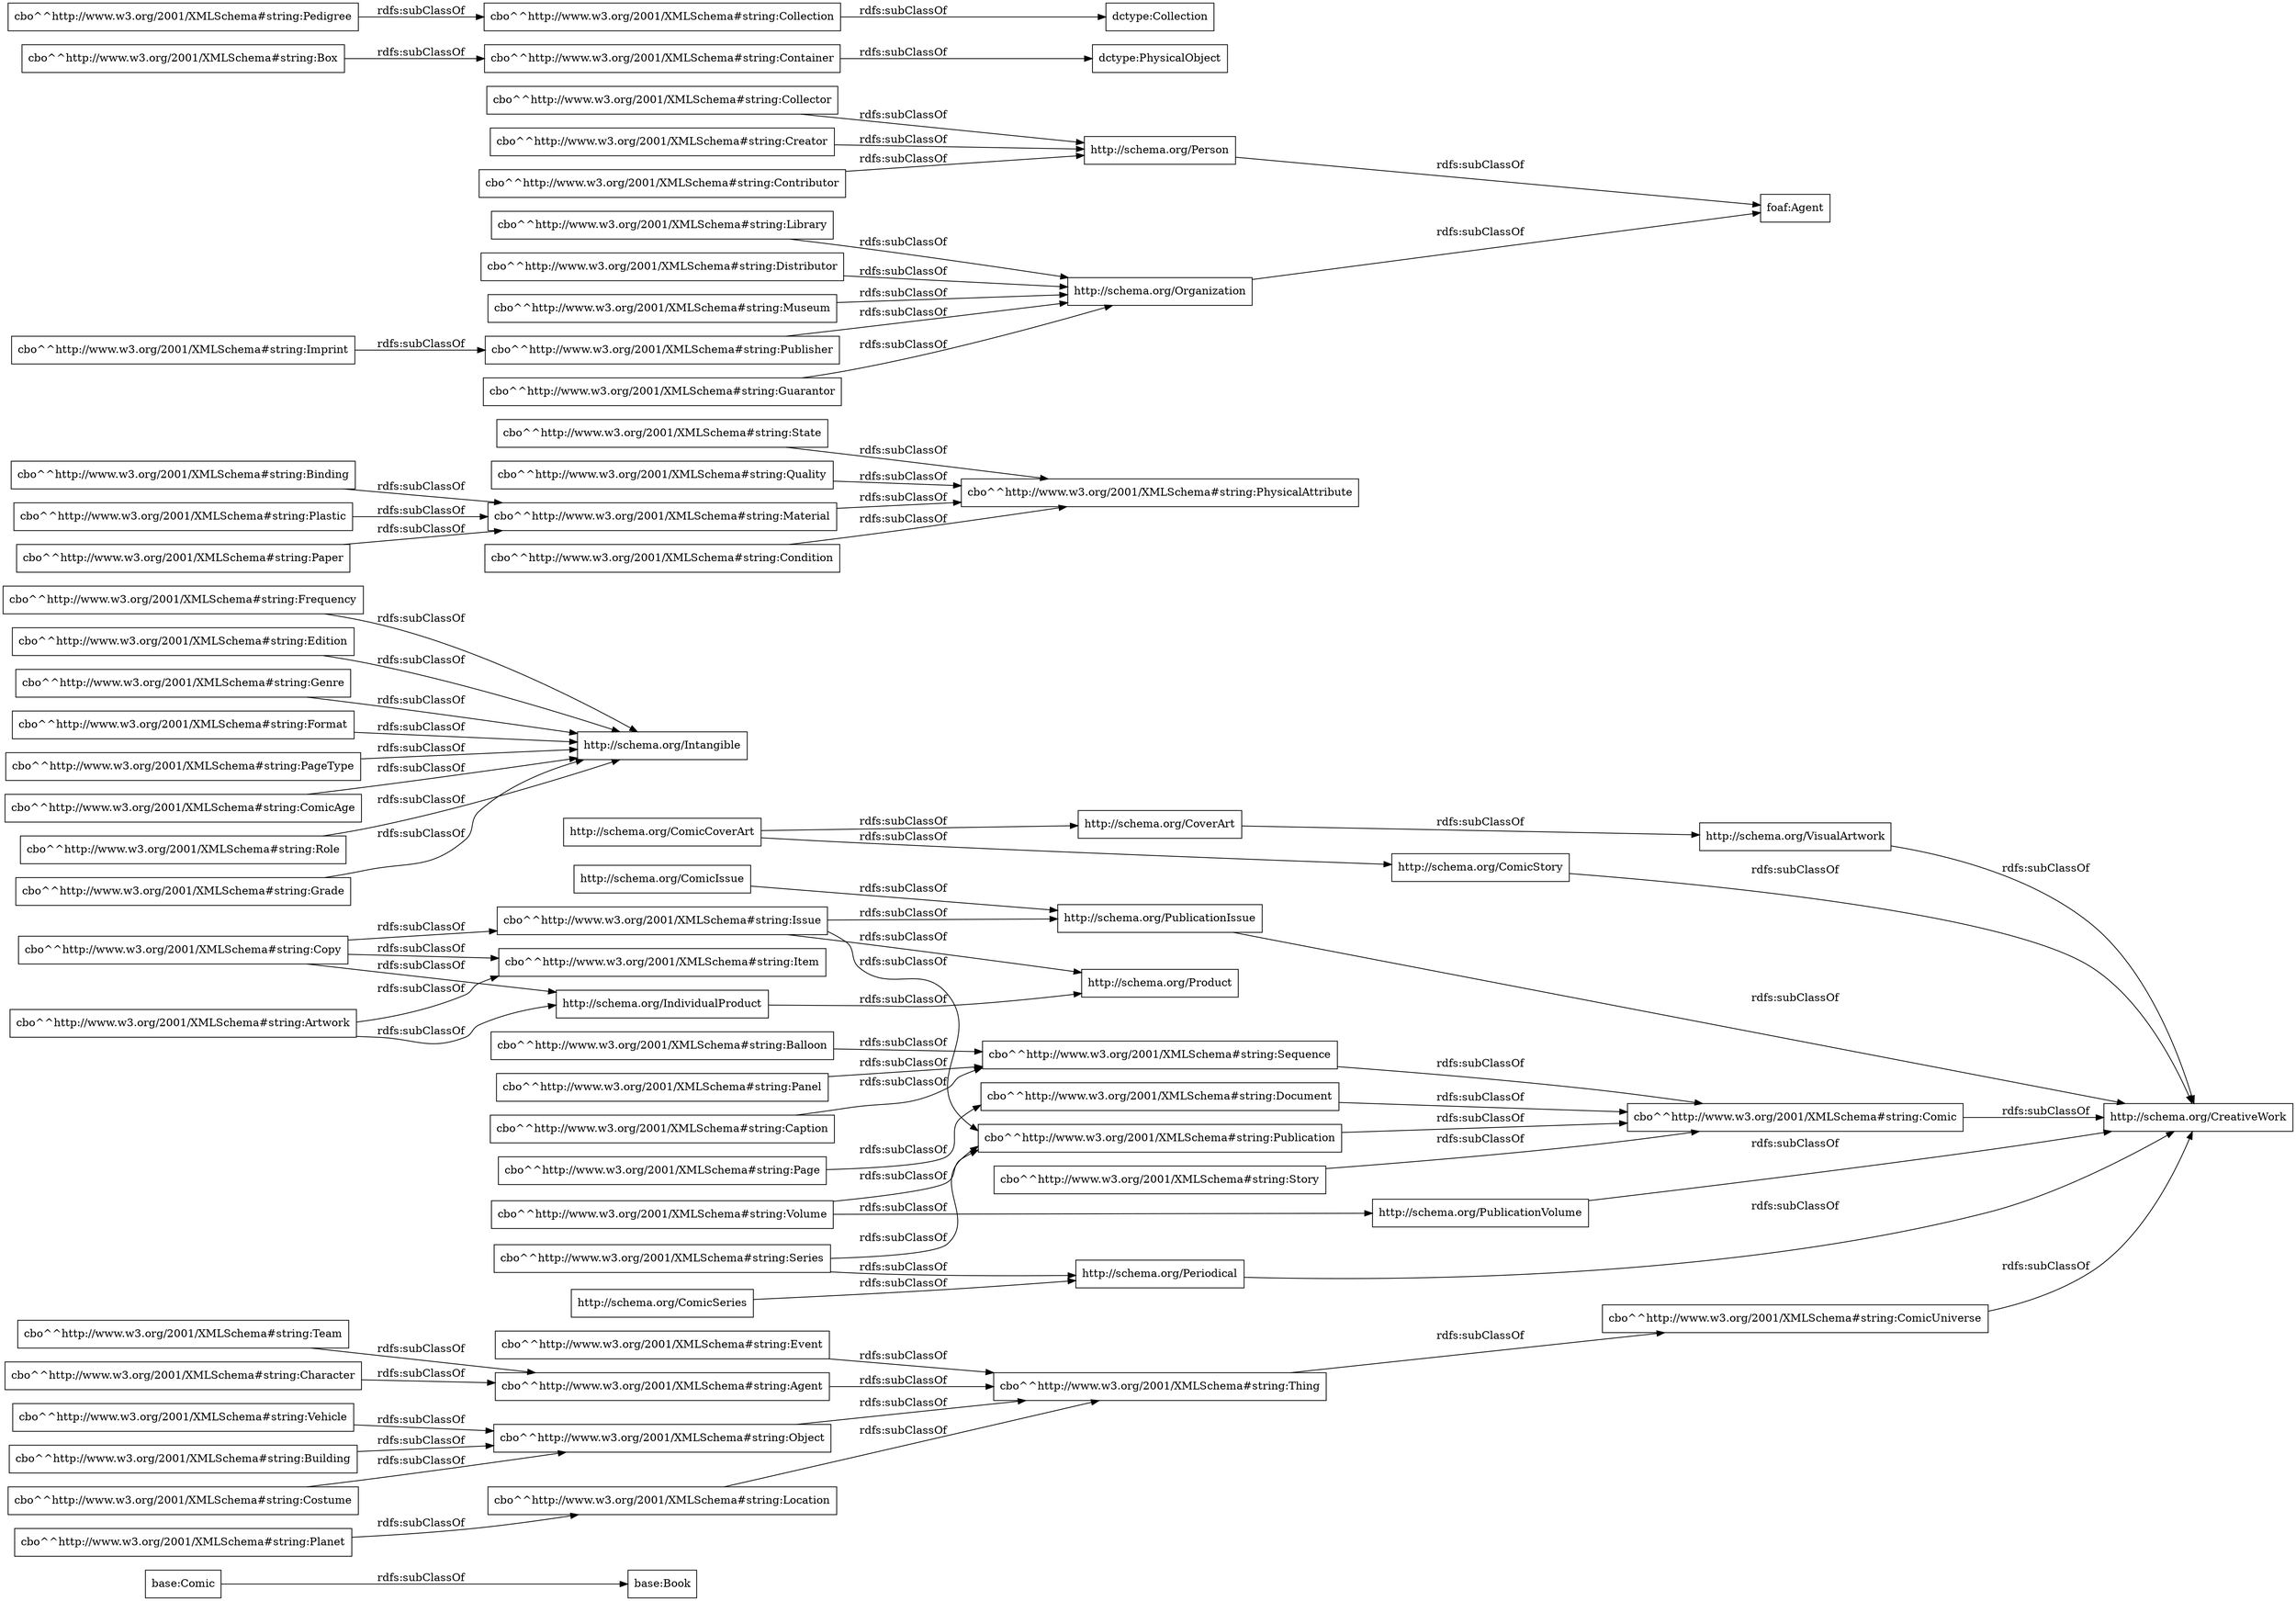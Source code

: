 digraph ar2dtool_diagram { 
rankdir=LR;
size="1000"
node [shape = rectangle, color="black"]; "base:Comic" "base:Book" "http://schema.org/ComicCoverArt" "http://schema.org/ComicIssue" "cbo^^http://www.w3.org/2001/XMLSchema#string:Team" "cbo^^http://www.w3.org/2001/XMLSchema#string:Frequency" "cbo^^http://www.w3.org/2001/XMLSchema#string:PhysicalAttribute" "cbo^^http://www.w3.org/2001/XMLSchema#string:Balloon" "cbo^^http://www.w3.org/2001/XMLSchema#string:Binding" "http://schema.org/IndividualProduct" "cbo^^http://www.w3.org/2001/XMLSchema#string:State" "http://schema.org/Intangible" "cbo^^http://www.w3.org/2001/XMLSchema#string:Edition" "cbo^^http://www.w3.org/2001/XMLSchema#string:Library" "cbo^^http://www.w3.org/2001/XMLSchema#string:Vehicle" "cbo^^http://www.w3.org/2001/XMLSchema#string:Character" "http://schema.org/CoverArt" "cbo^^http://www.w3.org/2001/XMLSchema#string:Event" "cbo^^http://www.w3.org/2001/XMLSchema#string:Agent" "dctype:PhysicalObject" "cbo^^http://www.w3.org/2001/XMLSchema#string:Issue" "http://schema.org/PublicationIssue" "cbo^^http://www.w3.org/2001/XMLSchema#string:Plastic" "http://schema.org/Product" "cbo^^http://www.w3.org/2001/XMLSchema#string:Imprint" "cbo^^http://www.w3.org/2001/XMLSchema#string:Genre" "cbo^^http://www.w3.org/2001/XMLSchema#string:Contributor" "cbo^^http://www.w3.org/2001/XMLSchema#string:Volume" "cbo^^http://www.w3.org/2001/XMLSchema#string:Series" "cbo^^http://www.w3.org/2001/XMLSchema#string:Format" "cbo^^http://www.w3.org/2001/XMLSchema#string:Copy" "cbo^^http://www.w3.org/2001/XMLSchema#string:Guarantor" "cbo^^http://www.w3.org/2001/XMLSchema#string:Comic" "cbo^^http://www.w3.org/2001/XMLSchema#string:Building" "http://schema.org/CreativeWork" "cbo^^http://www.w3.org/2001/XMLSchema#string:Distributor" "cbo^^http://www.w3.org/2001/XMLSchema#string:Quality" "dctype:Collection" "cbo^^http://www.w3.org/2001/XMLSchema#string:Collection" "cbo^^http://www.w3.org/2001/XMLSchema#string:Thing" "cbo^^http://www.w3.org/2001/XMLSchema#string:Collector" "cbo^^http://www.w3.org/2001/XMLSchema#string:Container" "cbo^^http://www.w3.org/2001/XMLSchema#string:Creator" "cbo^^http://www.w3.org/2001/XMLSchema#string:PageType" "cbo^^http://www.w3.org/2001/XMLSchema#string:Museum" "cbo^^http://www.w3.org/2001/XMLSchema#string:Page" "http://schema.org/Person" "http://schema.org/Periodical" "cbo^^http://www.w3.org/2001/XMLSchema#string:Paper" "cbo^^http://www.w3.org/2001/XMLSchema#string:ComicAge" "http://schema.org/VisualArtwork" "cbo^^http://www.w3.org/2001/XMLSchema#string:Publisher" "cbo^^http://www.w3.org/2001/XMLSchema#string:Box" "foaf:Agent" "cbo^^http://www.w3.org/2001/XMLSchema#string:Pedigree" "http://schema.org/Organization" "cbo^^http://www.w3.org/2001/XMLSchema#string:Publication" "cbo^^http://www.w3.org/2001/XMLSchema#string:Material" "cbo^^http://www.w3.org/2001/XMLSchema#string:Sequence" "http://schema.org/ComicStory" "http://schema.org/ComicSeries" "cbo^^http://www.w3.org/2001/XMLSchema#string:Artwork" "cbo^^http://www.w3.org/2001/XMLSchema#string:ComicUniverse" "cbo^^http://www.w3.org/2001/XMLSchema#string:Planet" "http://schema.org/PublicationVolume" "cbo^^http://www.w3.org/2001/XMLSchema#string:Panel" "cbo^^http://www.w3.org/2001/XMLSchema#string:Document" "cbo^^http://www.w3.org/2001/XMLSchema#string:Role" "cbo^^http://www.w3.org/2001/XMLSchema#string:Grade" "cbo^^http://www.w3.org/2001/XMLSchema#string:Object" "cbo^^http://www.w3.org/2001/XMLSchema#string:Caption" "cbo^^http://www.w3.org/2001/XMLSchema#string:Costume" "cbo^^http://www.w3.org/2001/XMLSchema#string:Location" "cbo^^http://www.w3.org/2001/XMLSchema#string:Item" "cbo^^http://www.w3.org/2001/XMLSchema#string:Story" "cbo^^http://www.w3.org/2001/XMLSchema#string:Condition" ; /*classes style*/
	"cbo^^http://www.w3.org/2001/XMLSchema#string:Vehicle" -> "cbo^^http://www.w3.org/2001/XMLSchema#string:Object" [ label = "rdfs:subClassOf" ];
	"http://schema.org/ComicStory" -> "http://schema.org/CreativeWork" [ label = "rdfs:subClassOf" ];
	"cbo^^http://www.w3.org/2001/XMLSchema#string:Location" -> "cbo^^http://www.w3.org/2001/XMLSchema#string:Thing" [ label = "rdfs:subClassOf" ];
	"http://schema.org/ComicIssue" -> "http://schema.org/PublicationIssue" [ label = "rdfs:subClassOf" ];
	"http://schema.org/Periodical" -> "http://schema.org/CreativeWork" [ label = "rdfs:subClassOf" ];
	"cbo^^http://www.w3.org/2001/XMLSchema#string:Collection" -> "dctype:Collection" [ label = "rdfs:subClassOf" ];
	"cbo^^http://www.w3.org/2001/XMLSchema#string:Frequency" -> "http://schema.org/Intangible" [ label = "rdfs:subClassOf" ];
	"cbo^^http://www.w3.org/2001/XMLSchema#string:Box" -> "cbo^^http://www.w3.org/2001/XMLSchema#string:Container" [ label = "rdfs:subClassOf" ];
	"cbo^^http://www.w3.org/2001/XMLSchema#string:Format" -> "http://schema.org/Intangible" [ label = "rdfs:subClassOf" ];
	"cbo^^http://www.w3.org/2001/XMLSchema#string:Team" -> "cbo^^http://www.w3.org/2001/XMLSchema#string:Agent" [ label = "rdfs:subClassOf" ];
	"cbo^^http://www.w3.org/2001/XMLSchema#string:Imprint" -> "cbo^^http://www.w3.org/2001/XMLSchema#string:Publisher" [ label = "rdfs:subClassOf" ];
	"cbo^^http://www.w3.org/2001/XMLSchema#string:Collector" -> "http://schema.org/Person" [ label = "rdfs:subClassOf" ];
	"cbo^^http://www.w3.org/2001/XMLSchema#string:Event" -> "cbo^^http://www.w3.org/2001/XMLSchema#string:Thing" [ label = "rdfs:subClassOf" ];
	"cbo^^http://www.w3.org/2001/XMLSchema#string:Material" -> "cbo^^http://www.w3.org/2001/XMLSchema#string:PhysicalAttribute" [ label = "rdfs:subClassOf" ];
	"http://schema.org/ComicSeries" -> "http://schema.org/Periodical" [ label = "rdfs:subClassOf" ];
	"cbo^^http://www.w3.org/2001/XMLSchema#string:Document" -> "cbo^^http://www.w3.org/2001/XMLSchema#string:Comic" [ label = "rdfs:subClassOf" ];
	"cbo^^http://www.w3.org/2001/XMLSchema#string:Planet" -> "cbo^^http://www.w3.org/2001/XMLSchema#string:Location" [ label = "rdfs:subClassOf" ];
	"cbo^^http://www.w3.org/2001/XMLSchema#string:Building" -> "cbo^^http://www.w3.org/2001/XMLSchema#string:Object" [ label = "rdfs:subClassOf" ];
	"cbo^^http://www.w3.org/2001/XMLSchema#string:Creator" -> "http://schema.org/Person" [ label = "rdfs:subClassOf" ];
	"cbo^^http://www.w3.org/2001/XMLSchema#string:Paper" -> "cbo^^http://www.w3.org/2001/XMLSchema#string:Material" [ label = "rdfs:subClassOf" ];
	"cbo^^http://www.w3.org/2001/XMLSchema#string:Series" -> "http://schema.org/Periodical" [ label = "rdfs:subClassOf" ];
	"cbo^^http://www.w3.org/2001/XMLSchema#string:Series" -> "cbo^^http://www.w3.org/2001/XMLSchema#string:Publication" [ label = "rdfs:subClassOf" ];
	"cbo^^http://www.w3.org/2001/XMLSchema#string:Pedigree" -> "cbo^^http://www.w3.org/2001/XMLSchema#string:Collection" [ label = "rdfs:subClassOf" ];
	"cbo^^http://www.w3.org/2001/XMLSchema#string:Publication" -> "cbo^^http://www.w3.org/2001/XMLSchema#string:Comic" [ label = "rdfs:subClassOf" ];
	"cbo^^http://www.w3.org/2001/XMLSchema#string:Page" -> "cbo^^http://www.w3.org/2001/XMLSchema#string:Document" [ label = "rdfs:subClassOf" ];
	"http://schema.org/PublicationIssue" -> "http://schema.org/CreativeWork" [ label = "rdfs:subClassOf" ];
	"cbo^^http://www.w3.org/2001/XMLSchema#string:Role" -> "http://schema.org/Intangible" [ label = "rdfs:subClassOf" ];
	"base:Comic" -> "base:Book" [ label = "rdfs:subClassOf" ];
	"cbo^^http://www.w3.org/2001/XMLSchema#string:Plastic" -> "cbo^^http://www.w3.org/2001/XMLSchema#string:Material" [ label = "rdfs:subClassOf" ];
	"cbo^^http://www.w3.org/2001/XMLSchema#string:Sequence" -> "cbo^^http://www.w3.org/2001/XMLSchema#string:Comic" [ label = "rdfs:subClassOf" ];
	"cbo^^http://www.w3.org/2001/XMLSchema#string:Story" -> "cbo^^http://www.w3.org/2001/XMLSchema#string:Comic" [ label = "rdfs:subClassOf" ];
	"cbo^^http://www.w3.org/2001/XMLSchema#string:Genre" -> "http://schema.org/Intangible" [ label = "rdfs:subClassOf" ];
	"cbo^^http://www.w3.org/2001/XMLSchema#string:Contributor" -> "http://schema.org/Person" [ label = "rdfs:subClassOf" ];
	"http://schema.org/ComicCoverArt" -> "http://schema.org/CoverArt" [ label = "rdfs:subClassOf" ];
	"http://schema.org/ComicCoverArt" -> "http://schema.org/ComicStory" [ label = "rdfs:subClassOf" ];
	"cbo^^http://www.w3.org/2001/XMLSchema#string:Copy" -> "http://schema.org/IndividualProduct" [ label = "rdfs:subClassOf" ];
	"cbo^^http://www.w3.org/2001/XMLSchema#string:Copy" -> "cbo^^http://www.w3.org/2001/XMLSchema#string:Item" [ label = "rdfs:subClassOf" ];
	"cbo^^http://www.w3.org/2001/XMLSchema#string:Copy" -> "cbo^^http://www.w3.org/2001/XMLSchema#string:Issue" [ label = "rdfs:subClassOf" ];
	"cbo^^http://www.w3.org/2001/XMLSchema#string:Caption" -> "cbo^^http://www.w3.org/2001/XMLSchema#string:Sequence" [ label = "rdfs:subClassOf" ];
	"cbo^^http://www.w3.org/2001/XMLSchema#string:Edition" -> "http://schema.org/Intangible" [ label = "rdfs:subClassOf" ];
	"cbo^^http://www.w3.org/2001/XMLSchema#string:Panel" -> "cbo^^http://www.w3.org/2001/XMLSchema#string:Sequence" [ label = "rdfs:subClassOf" ];
	"cbo^^http://www.w3.org/2001/XMLSchema#string:Character" -> "cbo^^http://www.w3.org/2001/XMLSchema#string:Agent" [ label = "rdfs:subClassOf" ];
	"http://schema.org/Organization" -> "foaf:Agent" [ label = "rdfs:subClassOf" ];
	"cbo^^http://www.w3.org/2001/XMLSchema#string:Issue" -> "http://schema.org/PublicationIssue" [ label = "rdfs:subClassOf" ];
	"cbo^^http://www.w3.org/2001/XMLSchema#string:Issue" -> "http://schema.org/Product" [ label = "rdfs:subClassOf" ];
	"cbo^^http://www.w3.org/2001/XMLSchema#string:Issue" -> "cbo^^http://www.w3.org/2001/XMLSchema#string:Publication" [ label = "rdfs:subClassOf" ];
	"cbo^^http://www.w3.org/2001/XMLSchema#string:Guarantor" -> "http://schema.org/Organization" [ label = "rdfs:subClassOf" ];
	"cbo^^http://www.w3.org/2001/XMLSchema#string:State" -> "cbo^^http://www.w3.org/2001/XMLSchema#string:PhysicalAttribute" [ label = "rdfs:subClassOf" ];
	"cbo^^http://www.w3.org/2001/XMLSchema#string:Object" -> "cbo^^http://www.w3.org/2001/XMLSchema#string:Thing" [ label = "rdfs:subClassOf" ];
	"http://schema.org/CoverArt" -> "http://schema.org/VisualArtwork" [ label = "rdfs:subClassOf" ];
	"http://schema.org/IndividualProduct" -> "http://schema.org/Product" [ label = "rdfs:subClassOf" ];
	"cbo^^http://www.w3.org/2001/XMLSchema#string:Library" -> "http://schema.org/Organization" [ label = "rdfs:subClassOf" ];
	"cbo^^http://www.w3.org/2001/XMLSchema#string:Volume" -> "http://schema.org/PublicationVolume" [ label = "rdfs:subClassOf" ];
	"cbo^^http://www.w3.org/2001/XMLSchema#string:Volume" -> "cbo^^http://www.w3.org/2001/XMLSchema#string:Publication" [ label = "rdfs:subClassOf" ];
	"cbo^^http://www.w3.org/2001/XMLSchema#string:Distributor" -> "http://schema.org/Organization" [ label = "rdfs:subClassOf" ];
	"cbo^^http://www.w3.org/2001/XMLSchema#string:ComicAge" -> "http://schema.org/Intangible" [ label = "rdfs:subClassOf" ];
	"http://schema.org/Person" -> "foaf:Agent" [ label = "rdfs:subClassOf" ];
	"cbo^^http://www.w3.org/2001/XMLSchema#string:Costume" -> "cbo^^http://www.w3.org/2001/XMLSchema#string:Object" [ label = "rdfs:subClassOf" ];
	"cbo^^http://www.w3.org/2001/XMLSchema#string:PageType" -> "http://schema.org/Intangible" [ label = "rdfs:subClassOf" ];
	"cbo^^http://www.w3.org/2001/XMLSchema#string:Quality" -> "cbo^^http://www.w3.org/2001/XMLSchema#string:PhysicalAttribute" [ label = "rdfs:subClassOf" ];
	"cbo^^http://www.w3.org/2001/XMLSchema#string:ComicUniverse" -> "http://schema.org/CreativeWork" [ label = "rdfs:subClassOf" ];
	"http://schema.org/PublicationVolume" -> "http://schema.org/CreativeWork" [ label = "rdfs:subClassOf" ];
	"cbo^^http://www.w3.org/2001/XMLSchema#string:Artwork" -> "http://schema.org/IndividualProduct" [ label = "rdfs:subClassOf" ];
	"cbo^^http://www.w3.org/2001/XMLSchema#string:Artwork" -> "cbo^^http://www.w3.org/2001/XMLSchema#string:Item" [ label = "rdfs:subClassOf" ];
	"cbo^^http://www.w3.org/2001/XMLSchema#string:Comic" -> "http://schema.org/CreativeWork" [ label = "rdfs:subClassOf" ];
	"cbo^^http://www.w3.org/2001/XMLSchema#string:Agent" -> "cbo^^http://www.w3.org/2001/XMLSchema#string:Thing" [ label = "rdfs:subClassOf" ];
	"cbo^^http://www.w3.org/2001/XMLSchema#string:Condition" -> "cbo^^http://www.w3.org/2001/XMLSchema#string:PhysicalAttribute" [ label = "rdfs:subClassOf" ];
	"cbo^^http://www.w3.org/2001/XMLSchema#string:Container" -> "dctype:PhysicalObject" [ label = "rdfs:subClassOf" ];
	"cbo^^http://www.w3.org/2001/XMLSchema#string:Balloon" -> "cbo^^http://www.w3.org/2001/XMLSchema#string:Sequence" [ label = "rdfs:subClassOf" ];
	"cbo^^http://www.w3.org/2001/XMLSchema#string:Museum" -> "http://schema.org/Organization" [ label = "rdfs:subClassOf" ];
	"cbo^^http://www.w3.org/2001/XMLSchema#string:Thing" -> "cbo^^http://www.w3.org/2001/XMLSchema#string:ComicUniverse" [ label = "rdfs:subClassOf" ];
	"http://schema.org/VisualArtwork" -> "http://schema.org/CreativeWork" [ label = "rdfs:subClassOf" ];
	"cbo^^http://www.w3.org/2001/XMLSchema#string:Publisher" -> "http://schema.org/Organization" [ label = "rdfs:subClassOf" ];
	"cbo^^http://www.w3.org/2001/XMLSchema#string:Grade" -> "http://schema.org/Intangible" [ label = "rdfs:subClassOf" ];
	"cbo^^http://www.w3.org/2001/XMLSchema#string:Binding" -> "cbo^^http://www.w3.org/2001/XMLSchema#string:Material" [ label = "rdfs:subClassOf" ];

}
